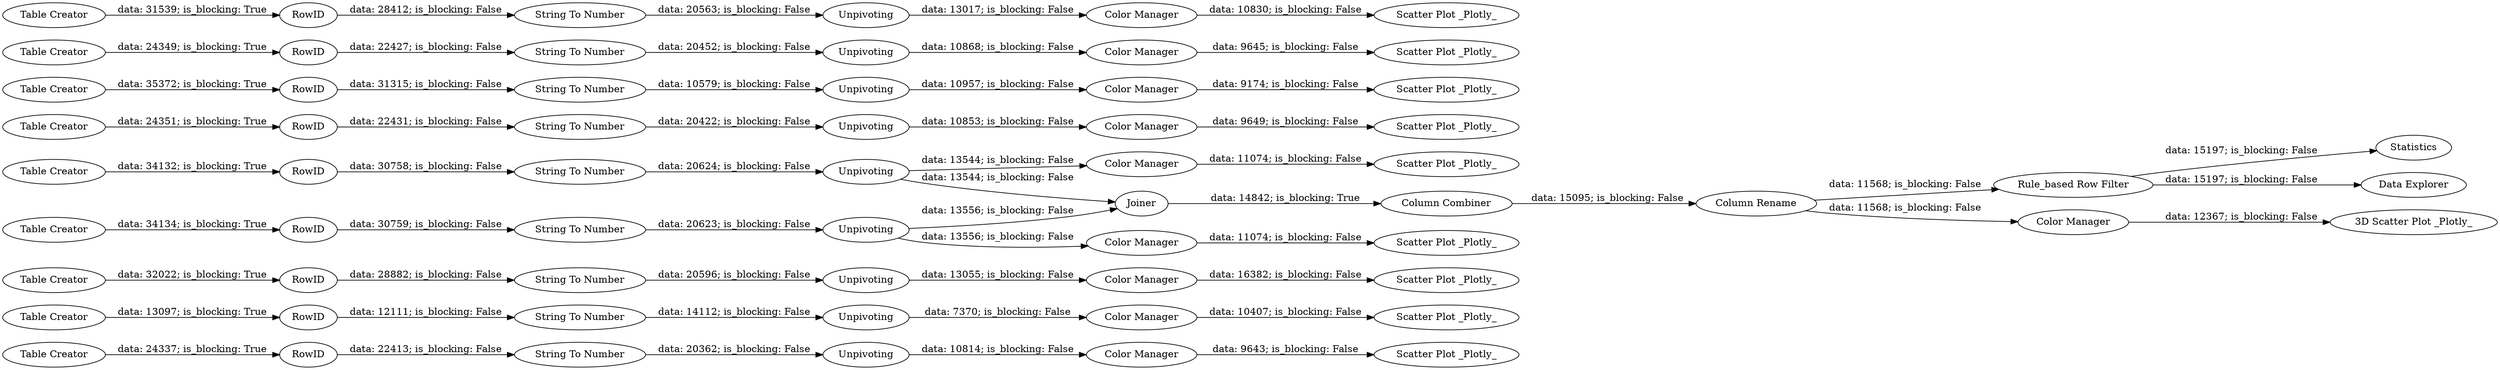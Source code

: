 digraph {
	"-7666807811149789871_53" [label="Scatter Plot _Plotly_"]
	"-7666807811149789871_5" [label=RowID]
	"-7666807811149789871_46" [label="Color Manager"]
	"-7666807811149789871_61" [label="Data Explorer"]
	"-7666807811149789871_9" [label="Table Creator"]
	"-7666807811149789871_7" [label="Table Creator"]
	"-7666807811149789871_33" [label="String To Number"]
	"-7666807811149789871_12" [label="String To Number"]
	"-7666807811149789871_15" [label=Unpivoting]
	"-7666807811149789871_1" [label="Table Creator"]
	"-7666807811149789871_11" [label=RowID]
	"-7666807811149789871_32" [label=Unpivoting]
	"-7666807811149789871_35" [label="String To Number"]
	"-7666807811149789871_18" [label="Table Creator"]
	"-7666807811149789871_55" [label="Scatter Plot _Plotly_"]
	"-7666807811149789871_63" [label="Column Rename"]
	"-7666807811149789871_22" [label="String To Number"]
	"-7666807811149789871_23" [label=Unpivoting]
	"-7666807811149789871_41" [label="Scatter Plot _Plotly_"]
	"-7666807811149789871_6" [label=Unpivoting]
	"-7666807811149789871_67" [label="3D Scatter Plot _Plotly_"]
	"-7666807811149789871_3" [label="String To Number"]
	"-7666807811149789871_40" [label="Color Manager"]
	"-7666807811149789871_45" [label="Scatter Plot _Plotly_"]
	"-7666807811149789871_44" [label="Color Manager"]
	"-7666807811149789871_21" [label=RowID]
	"-7666807811149789871_24" [label=RowID]
	"-7666807811149789871_38" [label="Scatter Plot _Plotly_"]
	"-7666807811149789871_28" [label="Table Creator"]
	"-7666807811149789871_51" [label="Scatter Plot _Plotly_"]
	"-7666807811149789871_47" [label="Scatter Plot _Plotly_"]
	"-7666807811149789871_54" [label="Color Manager"]
	"-7666807811149789871_20" [label="Table Creator"]
	"-7666807811149789871_30" [label=RowID]
	"-7666807811149789871_62" [label="Column Combiner"]
	"-7666807811149789871_14" [label="String To Number"]
	"-7666807811149789871_48" [label="Color Manager"]
	"-7666807811149789871_66" [label=Statistics]
	"-7666807811149789871_39" [label="Color Manager"]
	"-7666807811149789871_49" [label="Scatter Plot _Plotly_"]
	"-7666807811149789871_17" [label="Table Creator"]
	"-7666807811149789871_26" [label=RowID]
	"-7666807811149789871_16" [label=RowID]
	"-7666807811149789871_36" [label=RowID]
	"-7666807811149789871_65" [label="Rule_based Row Filter"]
	"-7666807811149789871_31" [label=Unpivoting]
	"-7666807811149789871_52" [label="Color Manager"]
	"-7666807811149789871_56" [label=Joiner]
	"-7666807811149789871_19" [label=Unpivoting]
	"-7666807811149789871_4" [label=Unpivoting]
	"-7666807811149789871_58" [label="Color Manager"]
	"-7666807811149789871_34" [label="Table Creator"]
	"-7666807811149789871_10" [label=Unpivoting]
	"-7666807811149789871_37" [label=Unpivoting]
	"-7666807811149789871_25" [label="String To Number"]
	"-7666807811149789871_29" [label="Table Creator"]
	"-7666807811149789871_50" [label="Color Manager"]
	"-7666807811149789871_8" [label="String To Number"]
	"-7666807811149789871_43" [label="Scatter Plot _Plotly_"]
	"-7666807811149789871_27" [label="String To Number"]
	"-7666807811149789871_42" [label="Color Manager"]
	"-7666807811149789871_2" [label=RowID]
	"-7666807811149789871_33" -> "-7666807811149789871_32" [label="data: 20422; is_blocking: False"]
	"-7666807811149789871_23" -> "-7666807811149789871_48" [label="data: 13017; is_blocking: False"]
	"-7666807811149789871_4" -> "-7666807811149789871_39" [label="data: 10957; is_blocking: False"]
	"-7666807811149789871_11" -> "-7666807811149789871_12" [label="data: 30759; is_blocking: False"]
	"-7666807811149789871_34" -> "-7666807811149789871_36" [label="data: 24349; is_blocking: True"]
	"-7666807811149789871_63" -> "-7666807811149789871_58" [label="data: 11568; is_blocking: False"]
	"-7666807811149789871_37" -> "-7666807811149789871_54" [label="data: 10868; is_blocking: False"]
	"-7666807811149789871_5" -> "-7666807811149789871_8" [label="data: 12111; is_blocking: False"]
	"-7666807811149789871_12" -> "-7666807811149789871_10" [label="data: 20623; is_blocking: False"]
	"-7666807811149789871_22" -> "-7666807811149789871_19" [label="data: 20596; is_blocking: False"]
	"-7666807811149789871_50" -> "-7666807811149789871_51" [label="data: 9649; is_blocking: False"]
	"-7666807811149789871_2" -> "-7666807811149789871_3" [label="data: 31315; is_blocking: False"]
	"-7666807811149789871_6" -> "-7666807811149789871_40" [label="data: 7370; is_blocking: False"]
	"-7666807811149789871_26" -> "-7666807811149789871_33" [label="data: 22431; is_blocking: False"]
	"-7666807811149789871_7" -> "-7666807811149789871_5" [label="data: 13097; is_blocking: True"]
	"-7666807811149789871_17" -> "-7666807811149789871_16" [label="data: 34132; is_blocking: True"]
	"-7666807811149789871_52" -> "-7666807811149789871_53" [label="data: 9643; is_blocking: False"]
	"-7666807811149789871_48" -> "-7666807811149789871_49" [label="data: 10830; is_blocking: False"]
	"-7666807811149789871_8" -> "-7666807811149789871_6" [label="data: 14112; is_blocking: False"]
	"-7666807811149789871_54" -> "-7666807811149789871_55" [label="data: 9645; is_blocking: False"]
	"-7666807811149789871_30" -> "-7666807811149789871_27" [label="data: 22413; is_blocking: False"]
	"-7666807811149789871_35" -> "-7666807811149789871_37" [label="data: 20452; is_blocking: False"]
	"-7666807811149789871_14" -> "-7666807811149789871_15" [label="data: 20624; is_blocking: False"]
	"-7666807811149789871_29" -> "-7666807811149789871_30" [label="data: 24337; is_blocking: True"]
	"-7666807811149789871_65" -> "-7666807811149789871_66" [label="data: 15197; is_blocking: False"]
	"-7666807811149789871_24" -> "-7666807811149789871_25" [label="data: 28412; is_blocking: False"]
	"-7666807811149789871_15" -> "-7666807811149789871_42" [label="data: 13544; is_blocking: False"]
	"-7666807811149789871_3" -> "-7666807811149789871_4" [label="data: 10579; is_blocking: False"]
	"-7666807811149789871_58" -> "-7666807811149789871_67" [label="data: 12367; is_blocking: False"]
	"-7666807811149789871_19" -> "-7666807811149789871_46" [label="data: 13055; is_blocking: False"]
	"-7666807811149789871_56" -> "-7666807811149789871_62" [label="data: 14842; is_blocking: True"]
	"-7666807811149789871_42" -> "-7666807811149789871_43" [label="data: 11074; is_blocking: False"]
	"-7666807811149789871_63" -> "-7666807811149789871_65" [label="data: 11568; is_blocking: False"]
	"-7666807811149789871_1" -> "-7666807811149789871_2" [label="data: 35372; is_blocking: True"]
	"-7666807811149789871_10" -> "-7666807811149789871_56" [label="data: 13556; is_blocking: False"]
	"-7666807811149789871_18" -> "-7666807811149789871_21" [label="data: 32022; is_blocking: True"]
	"-7666807811149789871_15" -> "-7666807811149789871_56" [label="data: 13544; is_blocking: False"]
	"-7666807811149789871_20" -> "-7666807811149789871_24" [label="data: 31539; is_blocking: True"]
	"-7666807811149789871_28" -> "-7666807811149789871_26" [label="data: 24351; is_blocking: True"]
	"-7666807811149789871_31" -> "-7666807811149789871_52" [label="data: 10814; is_blocking: False"]
	"-7666807811149789871_44" -> "-7666807811149789871_45" [label="data: 11074; is_blocking: False"]
	"-7666807811149789871_65" -> "-7666807811149789871_61" [label="data: 15197; is_blocking: False"]
	"-7666807811149789871_10" -> "-7666807811149789871_44" [label="data: 13556; is_blocking: False"]
	"-7666807811149789871_21" -> "-7666807811149789871_22" [label="data: 28882; is_blocking: False"]
	"-7666807811149789871_25" -> "-7666807811149789871_23" [label="data: 20563; is_blocking: False"]
	"-7666807811149789871_27" -> "-7666807811149789871_31" [label="data: 20362; is_blocking: False"]
	"-7666807811149789871_46" -> "-7666807811149789871_47" [label="data: 16382; is_blocking: False"]
	"-7666807811149789871_16" -> "-7666807811149789871_14" [label="data: 30758; is_blocking: False"]
	"-7666807811149789871_32" -> "-7666807811149789871_50" [label="data: 10853; is_blocking: False"]
	"-7666807811149789871_39" -> "-7666807811149789871_38" [label="data: 9174; is_blocking: False"]
	"-7666807811149789871_40" -> "-7666807811149789871_41" [label="data: 10407; is_blocking: False"]
	"-7666807811149789871_36" -> "-7666807811149789871_35" [label="data: 22427; is_blocking: False"]
	"-7666807811149789871_9" -> "-7666807811149789871_11" [label="data: 34134; is_blocking: True"]
	"-7666807811149789871_62" -> "-7666807811149789871_63" [label="data: 15095; is_blocking: False"]
	rankdir=LR
}
